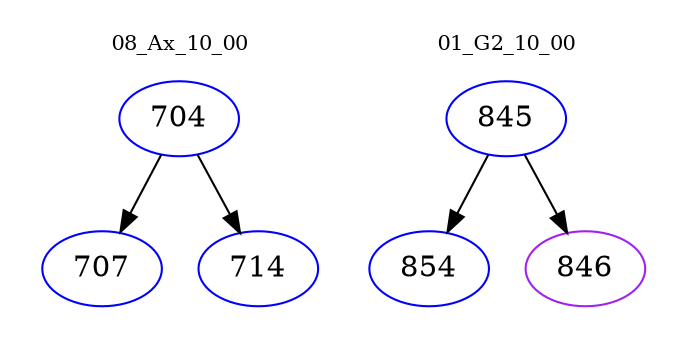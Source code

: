 digraph{
subgraph cluster_0 {
color = white
label = "08_Ax_10_00";
fontsize=10;
T0_704 [label="704", color="blue"]
T0_704 -> T0_707 [color="black"]
T0_707 [label="707", color="blue"]
T0_704 -> T0_714 [color="black"]
T0_714 [label="714", color="blue"]
}
subgraph cluster_1 {
color = white
label = "01_G2_10_00";
fontsize=10;
T1_845 [label="845", color="blue"]
T1_845 -> T1_854 [color="black"]
T1_854 [label="854", color="blue"]
T1_845 -> T1_846 [color="black"]
T1_846 [label="846", color="purple"]
}
}
